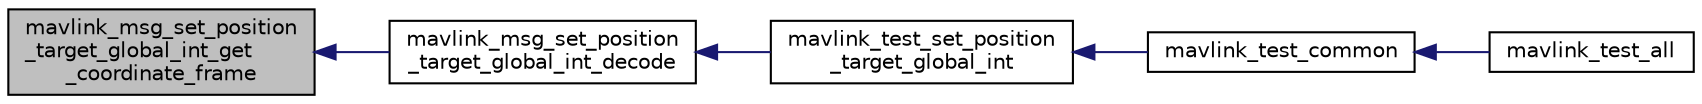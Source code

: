 digraph "mavlink_msg_set_position_target_global_int_get_coordinate_frame"
{
 // INTERACTIVE_SVG=YES
  edge [fontname="Helvetica",fontsize="10",labelfontname="Helvetica",labelfontsize="10"];
  node [fontname="Helvetica",fontsize="10",shape=record];
  rankdir="LR";
  Node1 [label="mavlink_msg_set_position\l_target_global_int_get\l_coordinate_frame",height=0.2,width=0.4,color="black", fillcolor="grey75", style="filled" fontcolor="black"];
  Node1 -> Node2 [dir="back",color="midnightblue",fontsize="10",style="solid",fontname="Helvetica"];
  Node2 [label="mavlink_msg_set_position\l_target_global_int_decode",height=0.2,width=0.4,color="black", fillcolor="white", style="filled",URL="$mavlink__msg__set__position__target__global__int_8h.html#a2a84e5f08e0870109173fabe8fab2f8f",tooltip="Decode a set_position_target_global_int message into a struct. "];
  Node2 -> Node3 [dir="back",color="midnightblue",fontsize="10",style="solid",fontname="Helvetica"];
  Node3 [label="mavlink_test_set_position\l_target_global_int",height=0.2,width=0.4,color="black", fillcolor="white", style="filled",URL="$v1_80_2common_2testsuite_8h.html#aa76ba07ce729ea25a88f7204b5358e83"];
  Node3 -> Node4 [dir="back",color="midnightblue",fontsize="10",style="solid",fontname="Helvetica"];
  Node4 [label="mavlink_test_common",height=0.2,width=0.4,color="black", fillcolor="white", style="filled",URL="$v1_80_2common_2testsuite_8h.html#af349432601ac003d2c80a69c100c70a4"];
  Node4 -> Node5 [dir="back",color="midnightblue",fontsize="10",style="solid",fontname="Helvetica"];
  Node5 [label="mavlink_test_all",height=0.2,width=0.4,color="black", fillcolor="white", style="filled",URL="$v1_80_2common_2testsuite_8h.html#a4cc77b6c343679298da5d3c2b4e48759"];
}
